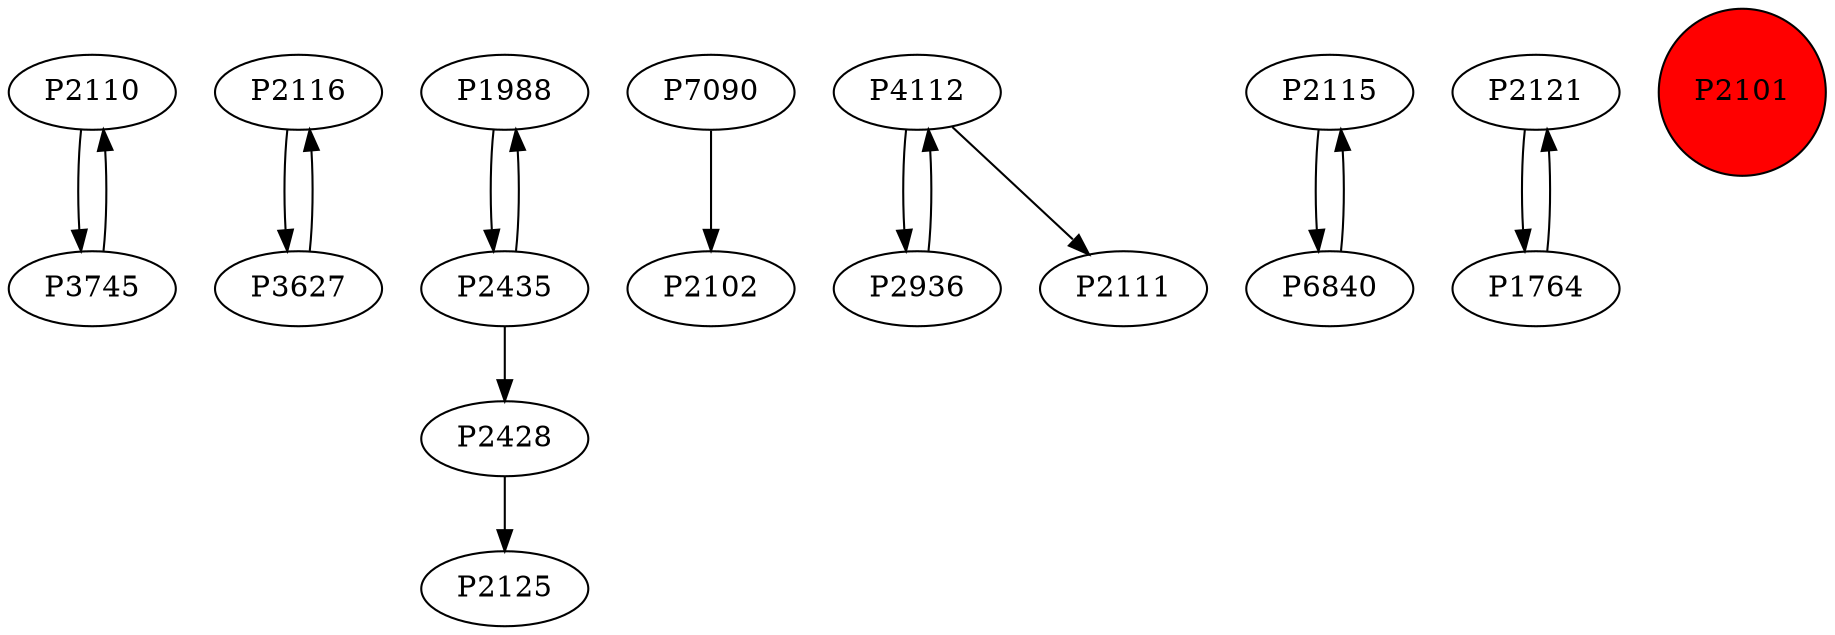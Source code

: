 digraph {
	P2110 -> P3745
	P2116 -> P3627
	P1988 -> P2435
	P7090 -> P2102
	P3627 -> P2116
	P3745 -> P2110
	P2428 -> P2125
	P2435 -> P2428
	P2435 -> P1988
	P4112 -> P2936
	P2936 -> P4112
	P4112 -> P2111
	P2115 -> P6840
	P2121 -> P1764
	P6840 -> P2115
	P1764 -> P2121
	P2101 [shape=circle]
	P2101 [style=filled]
	P2101 [fillcolor=red]
}